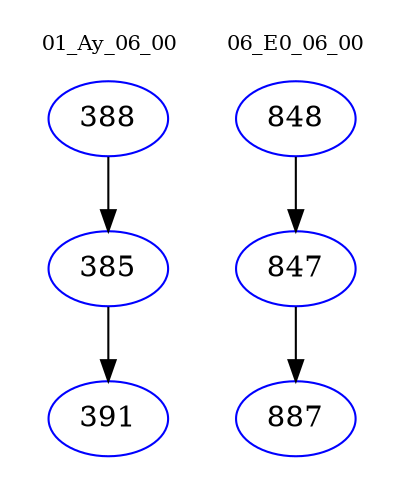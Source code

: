 digraph{
subgraph cluster_0 {
color = white
label = "01_Ay_06_00";
fontsize=10;
T0_388 [label="388", color="blue"]
T0_388 -> T0_385 [color="black"]
T0_385 [label="385", color="blue"]
T0_385 -> T0_391 [color="black"]
T0_391 [label="391", color="blue"]
}
subgraph cluster_1 {
color = white
label = "06_E0_06_00";
fontsize=10;
T1_848 [label="848", color="blue"]
T1_848 -> T1_847 [color="black"]
T1_847 [label="847", color="blue"]
T1_847 -> T1_887 [color="black"]
T1_887 [label="887", color="blue"]
}
}
